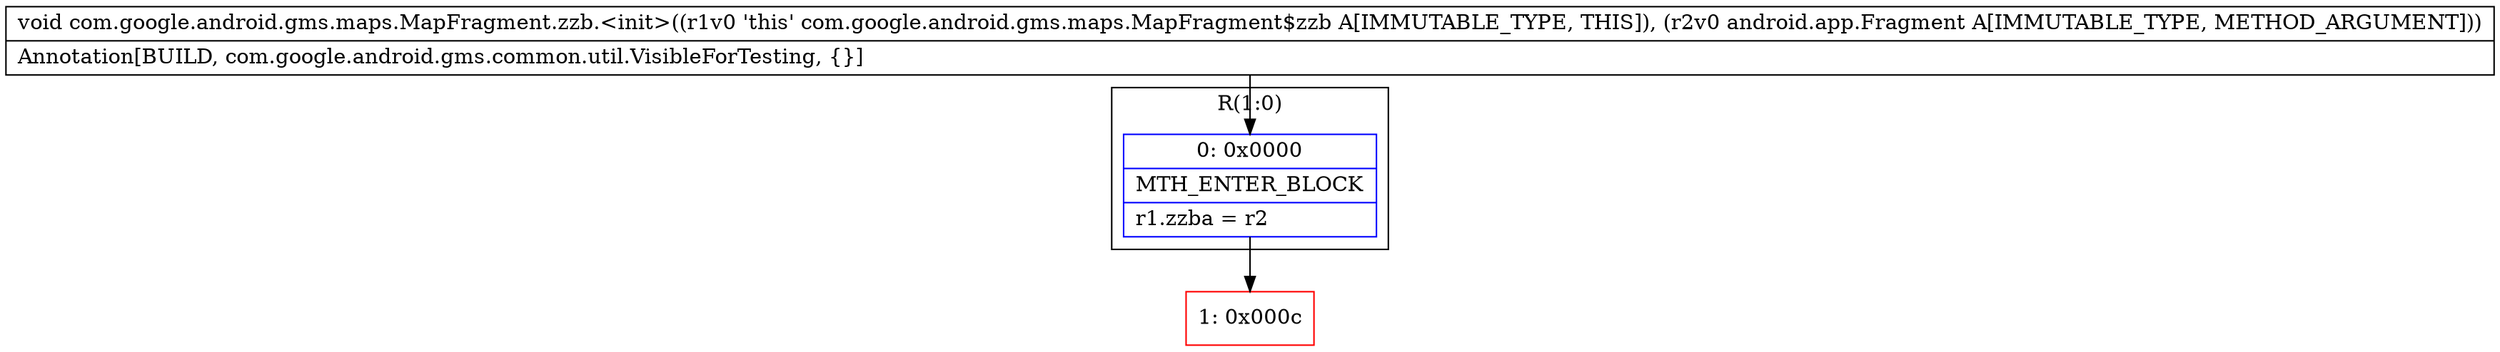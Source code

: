 digraph "CFG forcom.google.android.gms.maps.MapFragment.zzb.\<init\>(Landroid\/app\/Fragment;)V" {
subgraph cluster_Region_1588168208 {
label = "R(1:0)";
node [shape=record,color=blue];
Node_0 [shape=record,label="{0\:\ 0x0000|MTH_ENTER_BLOCK\l|r1.zzba = r2\l}"];
}
Node_1 [shape=record,color=red,label="{1\:\ 0x000c}"];
MethodNode[shape=record,label="{void com.google.android.gms.maps.MapFragment.zzb.\<init\>((r1v0 'this' com.google.android.gms.maps.MapFragment$zzb A[IMMUTABLE_TYPE, THIS]), (r2v0 android.app.Fragment A[IMMUTABLE_TYPE, METHOD_ARGUMENT]))  | Annotation[BUILD, com.google.android.gms.common.util.VisibleForTesting, \{\}]\l}"];
MethodNode -> Node_0;
Node_0 -> Node_1;
}

